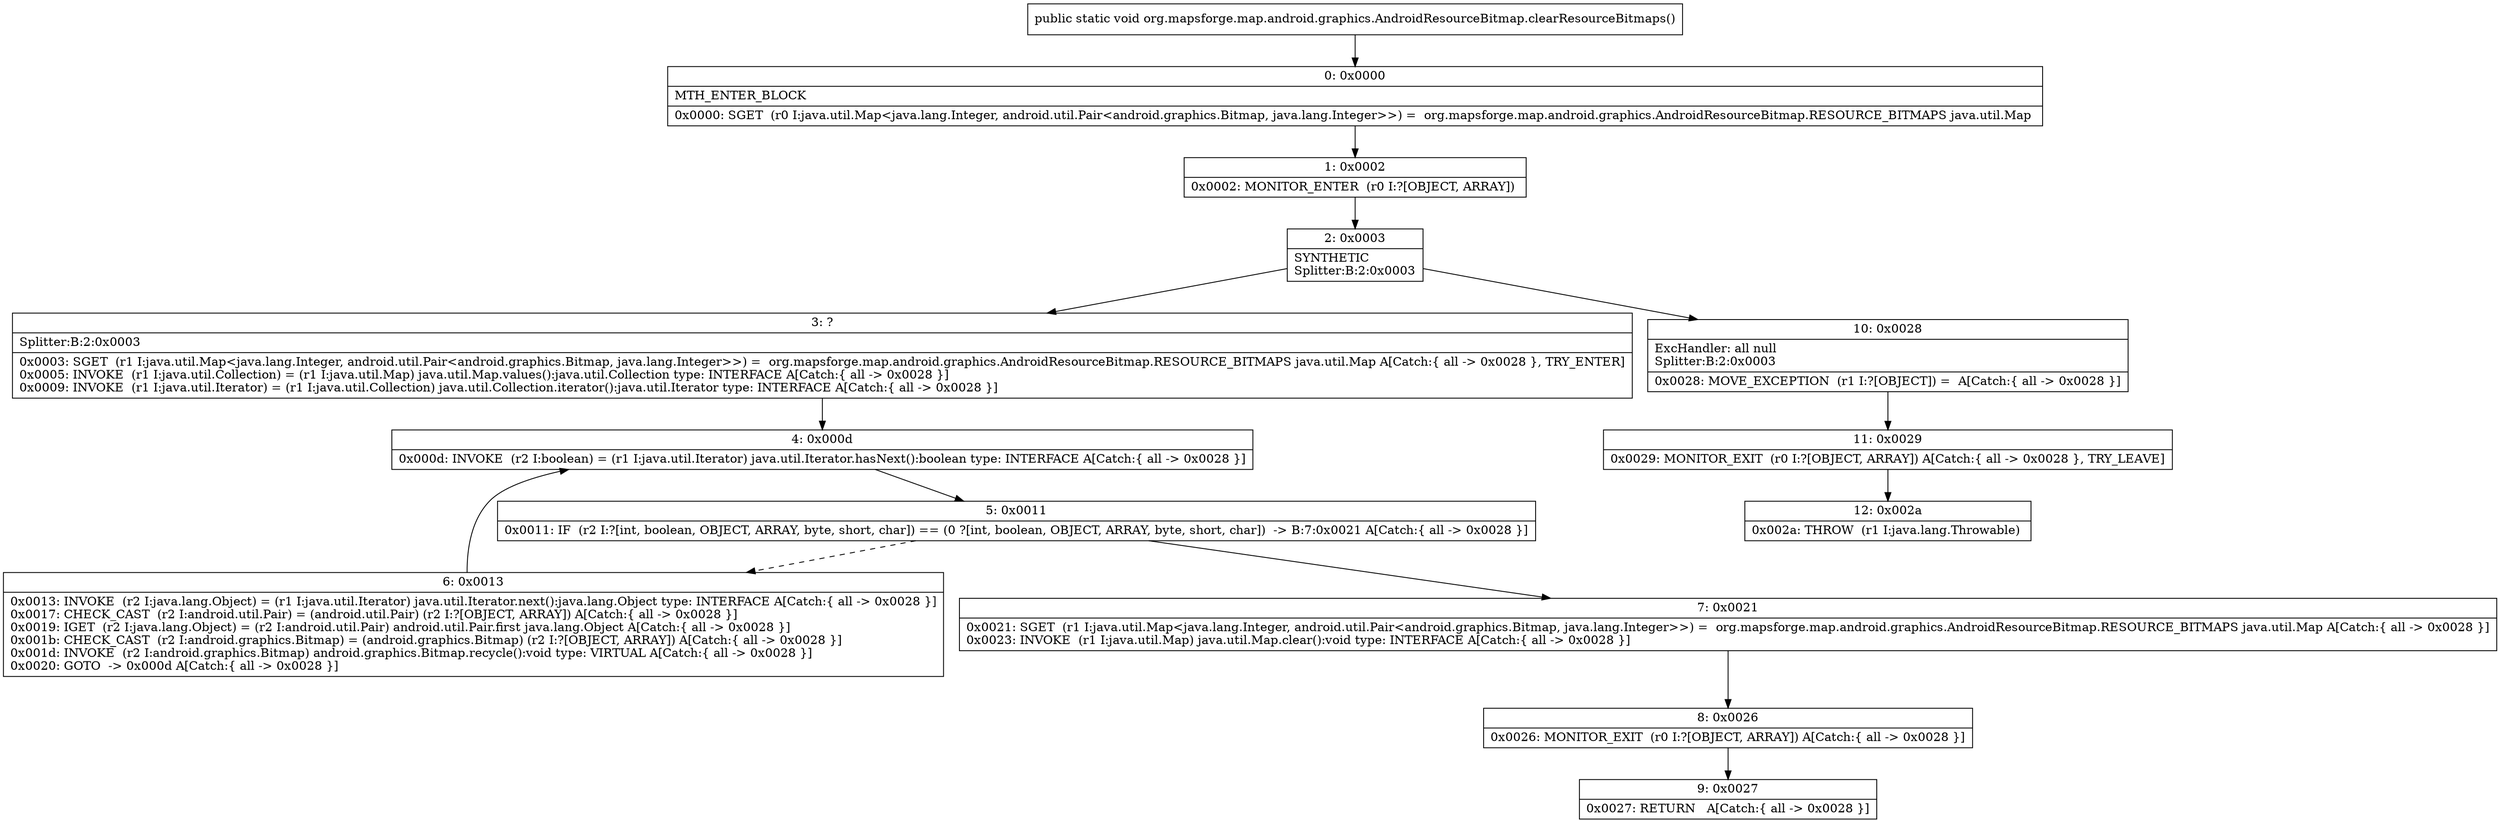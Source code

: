 digraph "CFG fororg.mapsforge.map.android.graphics.AndroidResourceBitmap.clearResourceBitmaps()V" {
Node_0 [shape=record,label="{0\:\ 0x0000|MTH_ENTER_BLOCK\l|0x0000: SGET  (r0 I:java.util.Map\<java.lang.Integer, android.util.Pair\<android.graphics.Bitmap, java.lang.Integer\>\>) =  org.mapsforge.map.android.graphics.AndroidResourceBitmap.RESOURCE_BITMAPS java.util.Map \l}"];
Node_1 [shape=record,label="{1\:\ 0x0002|0x0002: MONITOR_ENTER  (r0 I:?[OBJECT, ARRAY]) \l}"];
Node_2 [shape=record,label="{2\:\ 0x0003|SYNTHETIC\lSplitter:B:2:0x0003\l}"];
Node_3 [shape=record,label="{3\:\ ?|Splitter:B:2:0x0003\l|0x0003: SGET  (r1 I:java.util.Map\<java.lang.Integer, android.util.Pair\<android.graphics.Bitmap, java.lang.Integer\>\>) =  org.mapsforge.map.android.graphics.AndroidResourceBitmap.RESOURCE_BITMAPS java.util.Map A[Catch:\{ all \-\> 0x0028 \}, TRY_ENTER]\l0x0005: INVOKE  (r1 I:java.util.Collection) = (r1 I:java.util.Map) java.util.Map.values():java.util.Collection type: INTERFACE A[Catch:\{ all \-\> 0x0028 \}]\l0x0009: INVOKE  (r1 I:java.util.Iterator) = (r1 I:java.util.Collection) java.util.Collection.iterator():java.util.Iterator type: INTERFACE A[Catch:\{ all \-\> 0x0028 \}]\l}"];
Node_4 [shape=record,label="{4\:\ 0x000d|0x000d: INVOKE  (r2 I:boolean) = (r1 I:java.util.Iterator) java.util.Iterator.hasNext():boolean type: INTERFACE A[Catch:\{ all \-\> 0x0028 \}]\l}"];
Node_5 [shape=record,label="{5\:\ 0x0011|0x0011: IF  (r2 I:?[int, boolean, OBJECT, ARRAY, byte, short, char]) == (0 ?[int, boolean, OBJECT, ARRAY, byte, short, char])  \-\> B:7:0x0021 A[Catch:\{ all \-\> 0x0028 \}]\l}"];
Node_6 [shape=record,label="{6\:\ 0x0013|0x0013: INVOKE  (r2 I:java.lang.Object) = (r1 I:java.util.Iterator) java.util.Iterator.next():java.lang.Object type: INTERFACE A[Catch:\{ all \-\> 0x0028 \}]\l0x0017: CHECK_CAST  (r2 I:android.util.Pair) = (android.util.Pair) (r2 I:?[OBJECT, ARRAY]) A[Catch:\{ all \-\> 0x0028 \}]\l0x0019: IGET  (r2 I:java.lang.Object) = (r2 I:android.util.Pair) android.util.Pair.first java.lang.Object A[Catch:\{ all \-\> 0x0028 \}]\l0x001b: CHECK_CAST  (r2 I:android.graphics.Bitmap) = (android.graphics.Bitmap) (r2 I:?[OBJECT, ARRAY]) A[Catch:\{ all \-\> 0x0028 \}]\l0x001d: INVOKE  (r2 I:android.graphics.Bitmap) android.graphics.Bitmap.recycle():void type: VIRTUAL A[Catch:\{ all \-\> 0x0028 \}]\l0x0020: GOTO  \-\> 0x000d A[Catch:\{ all \-\> 0x0028 \}]\l}"];
Node_7 [shape=record,label="{7\:\ 0x0021|0x0021: SGET  (r1 I:java.util.Map\<java.lang.Integer, android.util.Pair\<android.graphics.Bitmap, java.lang.Integer\>\>) =  org.mapsforge.map.android.graphics.AndroidResourceBitmap.RESOURCE_BITMAPS java.util.Map A[Catch:\{ all \-\> 0x0028 \}]\l0x0023: INVOKE  (r1 I:java.util.Map) java.util.Map.clear():void type: INTERFACE A[Catch:\{ all \-\> 0x0028 \}]\l}"];
Node_8 [shape=record,label="{8\:\ 0x0026|0x0026: MONITOR_EXIT  (r0 I:?[OBJECT, ARRAY]) A[Catch:\{ all \-\> 0x0028 \}]\l}"];
Node_9 [shape=record,label="{9\:\ 0x0027|0x0027: RETURN   A[Catch:\{ all \-\> 0x0028 \}]\l}"];
Node_10 [shape=record,label="{10\:\ 0x0028|ExcHandler: all null\lSplitter:B:2:0x0003\l|0x0028: MOVE_EXCEPTION  (r1 I:?[OBJECT]) =  A[Catch:\{ all \-\> 0x0028 \}]\l}"];
Node_11 [shape=record,label="{11\:\ 0x0029|0x0029: MONITOR_EXIT  (r0 I:?[OBJECT, ARRAY]) A[Catch:\{ all \-\> 0x0028 \}, TRY_LEAVE]\l}"];
Node_12 [shape=record,label="{12\:\ 0x002a|0x002a: THROW  (r1 I:java.lang.Throwable) \l}"];
MethodNode[shape=record,label="{public static void org.mapsforge.map.android.graphics.AndroidResourceBitmap.clearResourceBitmaps() }"];
MethodNode -> Node_0;
Node_0 -> Node_1;
Node_1 -> Node_2;
Node_2 -> Node_3;
Node_2 -> Node_10;
Node_3 -> Node_4;
Node_4 -> Node_5;
Node_5 -> Node_6[style=dashed];
Node_5 -> Node_7;
Node_6 -> Node_4;
Node_7 -> Node_8;
Node_8 -> Node_9;
Node_10 -> Node_11;
Node_11 -> Node_12;
}

